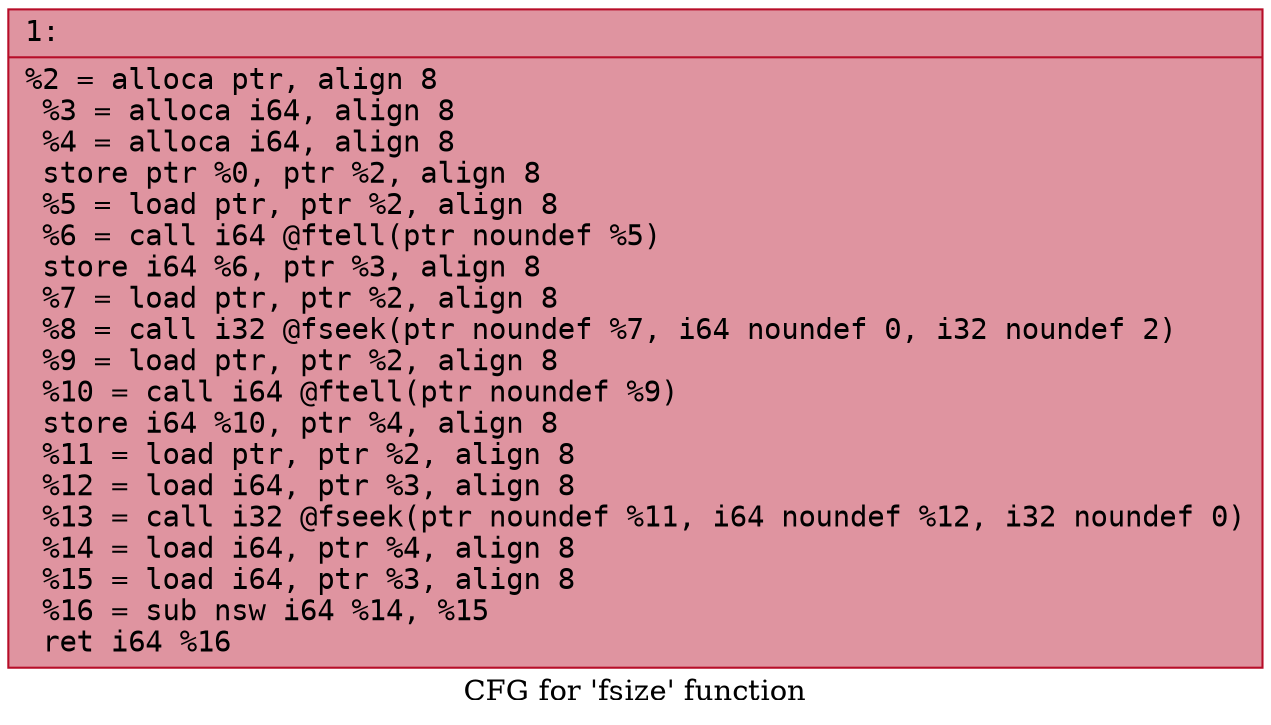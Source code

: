 digraph "CFG for 'fsize' function" {
	label="CFG for 'fsize' function";

	Node0x600001972bc0 [shape=record,color="#b70d28ff", style=filled, fillcolor="#b70d2870" fontname="Courier",label="{1:\l|  %2 = alloca ptr, align 8\l  %3 = alloca i64, align 8\l  %4 = alloca i64, align 8\l  store ptr %0, ptr %2, align 8\l  %5 = load ptr, ptr %2, align 8\l  %6 = call i64 @ftell(ptr noundef %5)\l  store i64 %6, ptr %3, align 8\l  %7 = load ptr, ptr %2, align 8\l  %8 = call i32 @fseek(ptr noundef %7, i64 noundef 0, i32 noundef 2)\l  %9 = load ptr, ptr %2, align 8\l  %10 = call i64 @ftell(ptr noundef %9)\l  store i64 %10, ptr %4, align 8\l  %11 = load ptr, ptr %2, align 8\l  %12 = load i64, ptr %3, align 8\l  %13 = call i32 @fseek(ptr noundef %11, i64 noundef %12, i32 noundef 0)\l  %14 = load i64, ptr %4, align 8\l  %15 = load i64, ptr %3, align 8\l  %16 = sub nsw i64 %14, %15\l  ret i64 %16\l}"];
}
